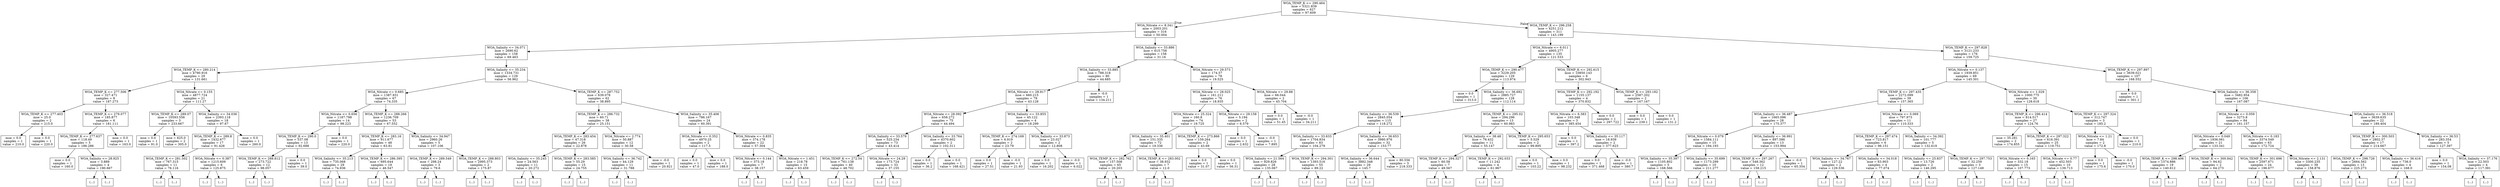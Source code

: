 digraph Tree {
node [shape=box] ;
0 [label="WOA_TEMP_K <= 290.464\nmse = 5321.839\nsamples = 627\nvalue = 97.609"] ;
1 [label="WOA_Nitrate <= 8.341\nmse = 2003.201\nsamples = 316\nvalue = 50.004"] ;
0 -> 1 [labeldistance=2.5, labelangle=45, headlabel="True"] ;
2 [label="WOA_Salinity <= 34.071\nmse = 2690.62\nsamples = 158\nvalue = 69.463"] ;
1 -> 2 ;
3 [label="WOA_TEMP_K <= 280.214\nmse = 4790.916\nsamples = 29\nvalue = 131.661"] ;
2 -> 3 ;
4 [label="WOA_TEMP_K <= 277.506\nmse = 327.471\nsamples = 8\nvalue = 187.273"] ;
3 -> 4 ;
5 [label="WOA_TEMP_K <= 277.403\nmse = 25.0\nsamples = 2\nvalue = 215.0"] ;
4 -> 5 ;
6 [label="mse = 0.0\nsamples = 1\nvalue = 210.0"] ;
5 -> 6 ;
7 [label="mse = 0.0\nsamples = 1\nvalue = 220.0"] ;
5 -> 7 ;
8 [label="WOA_TEMP_K <= 279.077\nmse = 185.877\nsamples = 6\nvalue = 181.111"] ;
4 -> 8 ;
9 [label="WOA_TEMP_K <= 277.637\nmse = 118.49\nsamples = 5\nvalue = 186.286"] ;
8 -> 9 ;
10 [label="mse = 0.0\nsamples = 1\nvalue = 160.0"] ;
9 -> 10 ;
11 [label="WOA_Salinity <= 28.925\nmse = 3.889\nsamples = 4\nvalue = 190.667"] ;
9 -> 11 ;
12 [label="(...)"] ;
11 -> 12 ;
13 [label="(...)"] ;
11 -> 13 ;
16 [label="mse = 0.0\nsamples = 1\nvalue = 163.0"] ;
8 -> 16 ;
17 [label="WOA_Nitrate <= 0.155\nmse = 4877.724\nsamples = 21\nvalue = 111.27"] ;
3 -> 17 ;
18 [label="WOA_TEMP_K <= 289.07\nmse = 10593.556\nsamples = 3\nvalue = 233.667"] ;
17 -> 18 ;
19 [label="mse = 0.0\nsamples = 1\nvalue = 91.0"] ;
18 -> 19 ;
20 [label="mse = 625.0\nsamples = 2\nvalue = 305.0"] ;
18 -> 20 ;
21 [label="WOA_Salinity <= 34.036\nmse = 2393.118\nsamples = 18\nvalue = 97.67"] ;
17 -> 21 ;
22 [label="WOA_TEMP_K <= 289.8\nmse = 1432.677\nsamples = 17\nvalue = 91.426"] ;
21 -> 22 ;
23 [label="WOA_TEMP_K <= 281.502\nmse = 767.315\nsamples = 11\nvalue = 76.116"] ;
22 -> 23 ;
24 [label="(...)"] ;
23 -> 24 ;
27 [label="(...)"] ;
23 -> 27 ;
44 [label="WOA_Nitrate <= 0.387\nmse = 1215.609\nsamples = 6\nvalue = 125.875"] ;
22 -> 44 ;
45 [label="(...)"] ;
44 -> 45 ;
46 [label="(...)"] ;
44 -> 46 ;
55 [label="mse = 0.0\nsamples = 1\nvalue = 260.0"] ;
21 -> 55 ;
56 [label="WOA_Salinity <= 35.234\nmse = 1334.731\nsamples = 129\nvalue = 56.962"] ;
2 -> 56 ;
57 [label="WOA_Nitrate <= 0.685\nmse = 1387.931\nsamples = 67\nvalue = 74.335"] ;
56 -> 57 ;
58 [label="WOA_Nitrate <= 0.656\nmse = 1187.798\nsamples = 14\nvalue = 98.223"] ;
57 -> 58 ;
59 [label="WOA_TEMP_K <= 290.0\nmse = 537.08\nsamples = 13\nvalue = 92.688"] ;
58 -> 59 ;
60 [label="WOA_TEMP_K <= 288.812\nmse = 273.722\nsamples = 12\nvalue = 98.057"] ;
59 -> 60 ;
61 [label="(...)"] ;
60 -> 61 ;
70 [label="(...)"] ;
60 -> 70 ;
81 [label="mse = 0.0\nsamples = 1\nvalue = 39.0"] ;
59 -> 81 ;
82 [label="mse = 0.0\nsamples = 1\nvalue = 220.0"] ;
58 -> 82 ;
83 [label="WOA_TEMP_K <= 288.266\nmse = 1236.709\nsamples = 53\nvalue = 67.552"] ;
57 -> 83 ;
84 [label="WOA_TEMP_K <= 283.16\nmse = 911.677\nsamples = 48\nvalue = 63.81"] ;
83 -> 84 ;
85 [label="WOA_Salinity <= 35.213\nmse = 735.068\nsamples = 29\nvalue = 74.936"] ;
84 -> 85 ;
86 [label="(...)"] ;
85 -> 86 ;
125 [label="(...)"] ;
85 -> 125 ;
128 [label="WOA_TEMP_K <= 286.395\nmse = 695.644\nsamples = 19\nvalue = 46.547"] ;
84 -> 128 ;
129 [label="(...)"] ;
128 -> 129 ;
150 [label="(...)"] ;
128 -> 150 ;
163 [label="WOA_Salinity <= 34.947\nmse = 2960.26\nsamples = 5\nvalue = 107.106"] ;
83 -> 163 ;
164 [label="WOA_TEMP_K <= 289.549\nmse = 298.24\nsamples = 3\nvalue = 79.6"] ;
163 -> 164 ;
165 [label="(...)"] ;
164 -> 165 ;
166 [label="(...)"] ;
164 -> 166 ;
169 [label="WOA_TEMP_K <= 288.803\nmse = 2995.373\nsamples = 2\nvalue = 175.87"] ;
163 -> 169 ;
170 [label="(...)"] ;
169 -> 170 ;
171 [label="(...)"] ;
169 -> 171 ;
172 [label="WOA_TEMP_K <= 287.752\nmse = 639.078\nsamples = 62\nvalue = 38.895"] ;
56 -> 172 ;
173 [label="WOA_TEMP_K <= 286.732\nmse = 60.71\nsamples = 38\nvalue = 25.151"] ;
172 -> 173 ;
174 [label="WOA_TEMP_K <= 283.454\nmse = 47.318\nsamples = 26\nvalue = 22.878"] ;
173 -> 174 ;
175 [label="WOA_Salinity <= 35.245\nmse = 24.563\nsamples = 11\nvalue = 20.272"] ;
174 -> 175 ;
176 [label="(...)"] ;
175 -> 176 ;
177 [label="(...)"] ;
175 -> 177 ;
184 [label="WOA_TEMP_K <= 283.585\nmse = 55.29\nsamples = 15\nvalue = 24.755"] ;
174 -> 184 ;
185 [label="(...)"] ;
184 -> 185 ;
188 [label="(...)"] ;
184 -> 188 ;
197 [label="WOA_Nitrate <= 2.774\nmse = 50.887\nsamples = 12\nvalue = 30.58"] ;
173 -> 197 ;
198 [label="WOA_Salinity <= 36.742\nmse = 44.129\nsamples = 11\nvalue = 31.788"] ;
197 -> 198 ;
199 [label="(...)"] ;
198 -> 199 ;
202 [label="(...)"] ;
198 -> 202 ;
203 [label="mse = -0.0\nsamples = 1\nvalue = 20.921"] ;
197 -> 203 ;
204 [label="WOA_Salinity <= 35.406\nmse = 786.167\nsamples = 24\nvalue = 60.391"] ;
172 -> 204 ;
205 [label="WOA_Nitrate <= 0.352\nmse = 4970.25\nsamples = 2\nvalue = 117.5"] ;
204 -> 205 ;
206 [label="mse = 0.0\nsamples = 1\nvalue = 47.0"] ;
205 -> 206 ;
207 [label="mse = 0.0\nsamples = 1\nvalue = 188.0"] ;
205 -> 207 ;
208 [label="WOA_Nitrate <= 0.835\nmse = 374.178\nsamples = 22\nvalue = 57.304"] ;
204 -> 208 ;
209 [label="WOA_Nitrate <= 0.144\nmse = 373.18\nsamples = 7\nvalue = 38.157"] ;
208 -> 209 ;
210 [label="(...)"] ;
209 -> 210 ;
211 [label="(...)"] ;
209 -> 211 ;
222 [label="WOA_Nitrate <= 1.451\nmse = 218.78\nsamples = 15\nvalue = 63.459"] ;
208 -> 222 ;
223 [label="(...)"] ;
222 -> 223 ;
228 [label="(...)"] ;
222 -> 228 ;
243 [label="WOA_Salinity <= 33.886\nmse = 615.758\nsamples = 158\nvalue = 31.16"] ;
1 -> 243 ;
244 [label="WOA_Salinity <= 33.885\nmse = 788.318\nsamples = 80\nvalue = 44.685"] ;
243 -> 244 ;
245 [label="WOA_Nitrate <= 28.917\nmse = 660.215\nsamples = 79\nvalue = 43.128"] ;
244 -> 245 ;
246 [label="WOA_Nitrate <= 28.092\nmse = 658.272\nsamples = 75\nvalue = 44.494"] ;
245 -> 246 ;
247 [label="WOA_Salinity <= 33.579\nmse = 525.234\nsamples = 73\nvalue = 43.414"] ;
246 -> 247 ;
248 [label="WOA_TEMP_K <= 272.54\nmse = 761.138\nsamples = 40\nvalue = 48.702"] ;
247 -> 248 ;
249 [label="(...)"] ;
248 -> 249 ;
260 [label="(...)"] ;
248 -> 260 ;
283 [label="WOA_Nitrate <= 24.29\nmse = 173.724\nsamples = 33\nvalue = 37.155"] ;
247 -> 283 ;
284 [label="(...)"] ;
283 -> 284 ;
313 [label="(...)"] ;
283 -> 313 ;
344 [label="WOA_Salinity <= 33.764\nmse = 4370.602\nsamples = 2\nvalue = 102.311"] ;
246 -> 344 ;
345 [label="mse = 0.0\nsamples = 1\nvalue = 36.2"] ;
344 -> 345 ;
346 [label="mse = 0.0\nsamples = 1\nvalue = 168.421"] ;
344 -> 346 ;
347 [label="WOA_Salinity <= 33.855\nmse = 45.122\nsamples = 4\nvalue = 18.299"] ;
245 -> 347 ;
348 [label="WOA_TEMP_K <= 274.169\nmse = 6.919\nsamples = 2\nvalue = 23.79"] ;
347 -> 348 ;
349 [label="mse = 0.0\nsamples = 1\nvalue = 27.51"] ;
348 -> 349 ;
350 [label="mse = -0.0\nsamples = 1\nvalue = 21.93"] ;
348 -> 350 ;
351 [label="WOA_Salinity <= 33.873\nmse = 23.027\nsamples = 2\nvalue = 12.808"] ;
347 -> 351 ;
352 [label="mse = 0.0\nsamples = 1\nvalue = 16.202"] ;
351 -> 352 ;
353 [label="mse = -0.0\nsamples = 1\nvalue = 6.022"] ;
351 -> 353 ;
354 [label="mse = -0.0\nsamples = 1\nvalue = 134.211"] ;
244 -> 354 ;
355 [label="WOA_Nitrate <= 29.573\nmse = 174.57\nsamples = 78\nvalue = 19.525"] ;
243 -> 355 ;
356 [label="WOA_Nitrate <= 28.025\nmse = 161.211\nsamples = 76\nvalue = 18.935"] ;
355 -> 356 ;
357 [label="WOA_Nitrate <= 25.324\nmse = 160.8\nsamples = 74\nvalue = 19.725"] ;
356 -> 357 ;
358 [label="WOA_Salinity <= 35.401\nmse = 151.335\nsamples = 72\nvalue = 19.336"] ;
357 -> 358 ;
359 [label="WOA_TEMP_K <= 282.762\nmse = 157.508\nsamples = 65\nvalue = 20.203"] ;
358 -> 359 ;
360 [label="(...)"] ;
359 -> 360 ;
435 [label="(...)"] ;
359 -> 435 ;
444 [label="WOA_TEMP_K <= 283.002\nmse = 38.932\nsamples = 7\nvalue = 12.0"] ;
358 -> 444 ;
445 [label="(...)"] ;
444 -> 445 ;
446 [label="(...)"] ;
444 -> 446 ;
453 [label="WOA_TEMP_K <= 273.866\nmse = 159.264\nsamples = 2\nvalue = 43.69"] ;
357 -> 453 ;
454 [label="mse = 0.0\nsamples = 1\nvalue = 31.07"] ;
453 -> 454 ;
455 [label="mse = 0.0\nsamples = 1\nvalue = 56.31"] ;
453 -> 455 ;
456 [label="WOA_Nitrate <= 29.158\nmse = 5.194\nsamples = 2\nvalue = 6.579"] ;
356 -> 456 ;
457 [label="mse = 0.0\nsamples = 1\nvalue = 2.632"] ;
456 -> 457 ;
458 [label="mse = -0.0\nsamples = 1\nvalue = 7.895"] ;
456 -> 458 ;
459 [label="WOA_Nitrate <= 29.88\nmse = 66.044\nsamples = 2\nvalue = 45.704"] ;
355 -> 459 ;
460 [label="mse = 0.0\nsamples = 1\nvalue = 51.45"] ;
459 -> 460 ;
461 [label="mse = -0.0\nsamples = 1\nvalue = 34.211"] ;
459 -> 461 ;
462 [label="WOA_TEMP_K <= 296.258\nmse = 4251.212\nsamples = 311\nvalue = 143.199"] ;
0 -> 462 [labeldistance=2.5, labelangle=-45, headlabel="False"] ;
463 [label="WOA_Nitrate <= 6.011\nmse = 4905.277\nsamples = 135\nvalue = 121.533"] ;
462 -> 463 ;
464 [label="WOA_TEMP_K <= 290.477\nmse = 3229.205\nsamples = 129\nvalue = 113.974"] ;
463 -> 464 ;
465 [label="mse = 0.0\nsamples = 1\nvalue = 313.0"] ;
464 -> 465 ;
466 [label="WOA_Salinity <= 36.692\nmse = 2885.727\nsamples = 128\nvalue = 112.114"] ;
464 -> 466 ;
467 [label="WOA_Salinity <= 36.539\nmse = 2845.054\nsamples = 115\nvalue = 118.272"] ;
466 -> 467 ;
468 [label="WOA_Salinity <= 33.633\nmse = 1704.834\nsamples = 83\nvalue = 104.279"] ;
467 -> 468 ;
469 [label="WOA_Salinity <= 21.564\nmse = 929.826\nsamples = 28\nvalue = 135.067"] ;
468 -> 469 ;
470 [label="(...)"] ;
469 -> 470 ;
477 [label="(...)"] ;
469 -> 477 ;
508 [label="WOA_TEMP_K <= 294.301\nmse = 1393.516\nsamples = 55\nvalue = 89.22"] ;
468 -> 508 ;
509 [label="(...)"] ;
508 -> 509 ;
574 [label="(...)"] ;
508 -> 574 ;
613 [label="WOA_Salinity <= 36.653\nmse = 3980.976\nsamples = 32\nvalue = 153.77"] ;
467 -> 613 ;
614 [label="WOA_Salinity <= 36.644\nmse = 3882.348\nsamples = 29\nvalue = 145.7"] ;
613 -> 614 ;
615 [label="(...)"] ;
614 -> 615 ;
642 [label="(...)"] ;
614 -> 642 ;
645 [label="mse = 80.556\nsamples = 3\nvalue = 218.333"] ;
613 -> 645 ;
646 [label="WOA_TEMP_K <= 295.02\nmse = 294.296\nsamples = 13\nvalue = 60.983"] ;
466 -> 646 ;
647 [label="WOA_Salinity <= 38.48\nmse = 76.432\nsamples = 11\nvalue = 55.147"] ;
646 -> 647 ;
648 [label="WOA_TEMP_K <= 294.327\nmse = 60.58\nsamples = 7\nvalue = 49.567"] ;
647 -> 648 ;
649 [label="(...)"] ;
648 -> 649 ;
658 [label="(...)"] ;
648 -> 658 ;
661 [label="WOA_TEMP_K <= 292.033\nmse = 11.242\nsamples = 4\nvalue = 61.967"] ;
647 -> 661 ;
662 [label="(...)"] ;
661 -> 662 ;
663 [label="(...)"] ;
661 -> 663 ;
664 [label="WOA_TEMP_K <= 295.653\nmse = 5.529\nsamples = 2\nvalue = 99.895"] ;
646 -> 664 ;
665 [label="mse = 0.0\nsamples = 1\nvalue = 103.22"] ;
664 -> 665 ;
666 [label="mse = 0.0\nsamples = 1\nvalue = 98.232"] ;
664 -> 666 ;
667 [label="WOA_TEMP_K <= 292.615\nmse = 10850.143\nsamples = 6\nvalue = 302.943"] ;
463 -> 667 ;
668 [label="WOA_TEMP_K <= 292.192\nmse = 1155.137\nsamples = 4\nvalue = 370.832"] ;
667 -> 668 ;
669 [label="WOA_Nitrate <= 6.383\nmse = 103.348\nsamples = 3\nvalue = 385.454"] ;
668 -> 669 ;
670 [label="mse = 0.0\nsamples = 1\nvalue = 397.2"] ;
669 -> 670 ;
671 [label="WOA_Salinity <= 35.117\nmse = 18.939\nsamples = 2\nvalue = 377.623"] ;
669 -> 671 ;
672 [label="mse = 0.0\nsamples = 1\nvalue = 371.468"] ;
671 -> 672 ;
673 [label="mse = -0.0\nsamples = 1\nvalue = 380.7"] ;
671 -> 673 ;
674 [label="mse = 0.0\nsamples = 1\nvalue = 297.722"] ;
668 -> 674 ;
675 [label="WOA_TEMP_K <= 293.182\nmse = 2587.202\nsamples = 2\nvalue = 167.167"] ;
667 -> 675 ;
676 [label="mse = 0.0\nsamples = 1\nvalue = 239.1"] ;
675 -> 676 ;
677 [label="mse = 0.0\nsamples = 1\nvalue = 131.2"] ;
675 -> 677 ;
678 [label="WOA_TEMP_K <= 297.828\nmse = 3121.233\nsamples = 176\nvalue = 159.725"] ;
462 -> 678 ;
679 [label="WOA_Nitrate <= 0.137\nmse = 1939.851\nsamples = 69\nvalue = 145.301"] ;
678 -> 679 ;
680 [label="WOA_TEMP_K <= 297.435\nmse = 2272.099\nsamples = 39\nvalue = 157.365"] ;
679 -> 680 ;
681 [label="WOA_Salinity <= 36.487\nmse = 1665.096\nsamples = 28\nvalue = 175.377"] ;
680 -> 681 ;
682 [label="WOA_Nitrate <= 0.079\nmse = 1584.111\nsamples = 15\nvalue = 194.193"] ;
681 -> 682 ;
683 [label="WOA_Salinity <= 35.397\nmse = 1105.802\nsamples = 5\nvalue = 168.566"] ;
682 -> 683 ;
684 [label="(...)"] ;
683 -> 684 ;
687 [label="(...)"] ;
683 -> 687 ;
690 [label="WOA_Salinity <= 35.699\nmse = 1173.299\nsamples = 10\nvalue = 211.277"] ;
682 -> 690 ;
691 [label="(...)"] ;
690 -> 691 ;
698 [label="(...)"] ;
690 -> 698 ;
701 [label="WOA_Salinity <= 36.991\nmse = 897.586\nsamples = 13\nvalue = 153.994"] ;
681 -> 701 ;
702 [label="WOA_TEMP_K <= 297.267\nmse = 548.362\nsamples = 12\nvalue = 158.215"] ;
701 -> 702 ;
703 [label="(...)"] ;
702 -> 703 ;
716 [label="(...)"] ;
702 -> 716 ;
717 [label="mse = -0.0\nsamples = 1\nvalue = 65.354"] ;
701 -> 717 ;
718 [label="WOA_Nitrate <= 0.069\nmse = 797.973\nsamples = 11\nvalue = 110.333"] ;
680 -> 718 ;
719 [label="WOA_TEMP_K <= 297.474\nmse = 723.817\nsamples = 6\nvalue = 96.151"] ;
718 -> 719 ;
720 [label="WOA_Salinity <= 34.767\nmse = 127.22\nsamples = 2\nvalue = 129.536"] ;
719 -> 720 ;
721 [label="(...)"] ;
720 -> 721 ;
722 [label="(...)"] ;
720 -> 722 ;
723 [label="WOA_Salinity <= 34.018\nmse = 63.903\nsamples = 4\nvalue = 77.074"] ;
719 -> 723 ;
724 [label="(...)"] ;
723 -> 724 ;
725 [label="(...)"] ;
723 -> 725 ;
728 [label="WOA_Salinity <= 34.392\nmse = 101.777\nsamples = 5\nvalue = 132.619"] ;
718 -> 728 ;
729 [label="WOA_Salinity <= 25.837\nmse = 13.726\nsamples = 2\nvalue = 146.295"] ;
728 -> 729 ;
730 [label="(...)"] ;
729 -> 730 ;
731 [label="(...)"] ;
729 -> 731 ;
732 [label="WOA_TEMP_K <= 297.753\nmse = 32.259\nsamples = 3\nvalue = 127.149"] ;
728 -> 732 ;
733 [label="(...)"] ;
732 -> 733 ;
736 [label="(...)"] ;
732 -> 736 ;
737 [label="WOA_Nitrate <= 1.029\nmse = 1000.775\nsamples = 30\nvalue = 128.618"] ;
679 -> 737 ;
738 [label="WOA_TEMP_K <= 296.414\nmse = 814.517\nsamples = 27\nvalue = 124.76"] ;
737 -> 738 ;
739 [label="mse = 35.281\nsamples = 2\nvalue = 174.855"] ;
738 -> 739 ;
740 [label="WOA_TEMP_K <= 297.322\nmse = 616.391\nsamples = 25\nvalue = 119.751"] ;
738 -> 740 ;
741 [label="WOA_Nitrate <= 0.165\nmse = 332.18\nsamples = 15\nvalue = 107.773"] ;
740 -> 741 ;
742 [label="(...)"] ;
741 -> 742 ;
751 [label="(...)"] ;
741 -> 751 ;
766 [label="WOA_Nitrate <= 0.77\nmse = 452.503\nsamples = 10\nvalue = 139.713"] ;
740 -> 766 ;
767 [label="(...)"] ;
766 -> 767 ;
778 [label="(...)"] ;
766 -> 778 ;
779 [label="WOA_TEMP_K <= 297.324\nmse = 312.747\nsamples = 3\nvalue = 185.2"] ;
737 -> 779 ;
780 [label="WOA_Nitrate <= 1.21\nmse = 7.84\nsamples = 2\nvalue = 172.8"] ;
779 -> 780 ;
781 [label="mse = 0.0\nsamples = 1\nvalue = 175.6"] ;
780 -> 781 ;
782 [label="mse = -0.0\nsamples = 1\nvalue = 170.0"] ;
780 -> 782 ;
783 [label="mse = 0.0\nsamples = 1\nvalue = 210.0"] ;
779 -> 783 ;
784 [label="WOA_TEMP_K <= 297.897\nmse = 3639.021\nsamples = 107\nvalue = 168.552"] ;
678 -> 784 ;
785 [label="mse = 0.0\nsamples = 1\nvalue = 301.1"] ;
784 -> 785 ;
786 [label="WOA_Salinity <= 36.358\nmse = 3482.954\nsamples = 106\nvalue = 167.087"] ;
784 -> 786 ;
787 [label="WOA_Nitrate <= 0.059\nmse = 3273.8\nsamples = 84\nvalue = 161.157"] ;
786 -> 787 ;
788 [label="WOA_Nitrate <= 0.049\nmse = 1936.061\nsamples = 21\nvalue = 133.341"] ;
787 -> 788 ;
789 [label="WOA_TEMP_K <= 298.406\nmse = 1574.886\nsamples = 19\nvalue = 140.612"] ;
788 -> 789 ;
790 [label="(...)"] ;
789 -> 790 ;
791 [label="(...)"] ;
789 -> 791 ;
816 [label="WOA_TEMP_K <= 300.842\nmse = 94.62\nsamples = 2\nvalue = 64.273"] ;
788 -> 816 ;
817 [label="(...)"] ;
816 -> 817 ;
818 [label="(...)"] ;
816 -> 818 ;
819 [label="WOA_Nitrate <= 0.183\nmse = 3374.549\nsamples = 63\nvalue = 172.724"] ;
787 -> 819 ;
820 [label="WOA_TEMP_K <= 301.696\nmse = 2597.671\nsamples = 24\nvalue = 196.677"] ;
819 -> 820 ;
821 [label="(...)"] ;
820 -> 821 ;
846 [label="(...)"] ;
820 -> 846 ;
851 [label="WOA_Nitrate <= 2.131\nmse = 3300.235\nsamples = 39\nvalue = 158.876"] ;
819 -> 851 ;
852 [label="(...)"] ;
851 -> 852 ;
903 [label="(...)"] ;
851 -> 903 ;
916 [label="WOA_Salinity <= 36.518\nmse = 3639.635\nsamples = 22\nvalue = 189.404"] ;
786 -> 916 ;
917 [label="WOA_TEMP_K <= 300.503\nmse = 2802.37\nsamples = 17\nvalue = 214.667"] ;
916 -> 917 ;
918 [label="WOA_TEMP_K <= 298.726\nmse = 2664.562\nsamples = 13\nvalue = 225.273"] ;
917 -> 918 ;
919 [label="(...)"] ;
918 -> 919 ;
922 [label="(...)"] ;
918 -> 922 ;
933 [label="WOA_Salinity <= 36.416\nmse = 736.0\nsamples = 4\nvalue = 168.0"] ;
917 -> 933 ;
934 [label="(...)"] ;
933 -> 934 ;
935 [label="(...)"] ;
933 -> 935 ;
938 [label="WOA_Salinity <= 36.53\nmse = 283.354\nsamples = 5\nvalue = 127.397"] ;
916 -> 938 ;
939 [label="mse = 0.0\nsamples = 1\nvalue = 154.08"] ;
938 -> 939 ;
940 [label="WOA_Salinity <= 37.176\nmse = 22.503\nsamples = 4\nvalue = 117.391"] ;
938 -> 940 ;
941 [label="(...)"] ;
940 -> 941 ;
946 [label="(...)"] ;
940 -> 946 ;
}